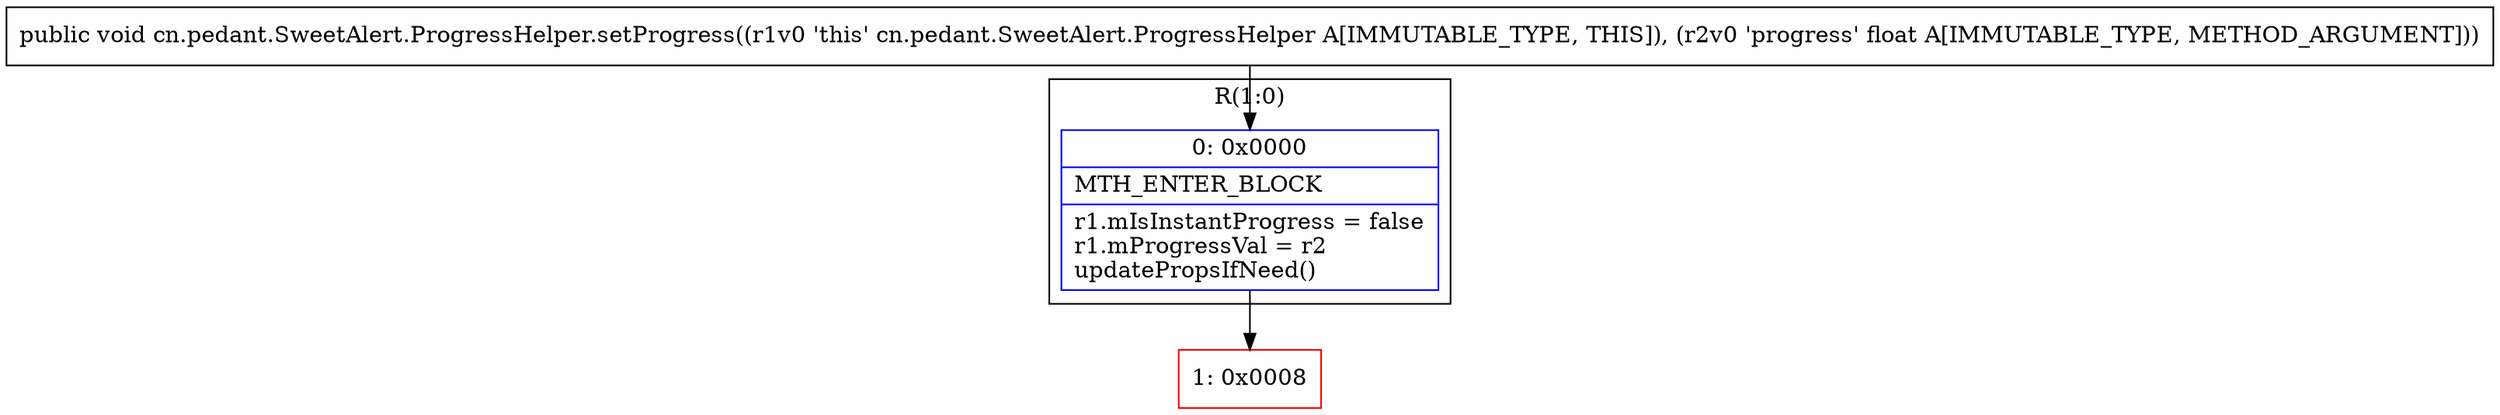 digraph "CFG forcn.pedant.SweetAlert.ProgressHelper.setProgress(F)V" {
subgraph cluster_Region_1371720483 {
label = "R(1:0)";
node [shape=record,color=blue];
Node_0 [shape=record,label="{0\:\ 0x0000|MTH_ENTER_BLOCK\l|r1.mIsInstantProgress = false\lr1.mProgressVal = r2\lupdatePropsIfNeed()\l}"];
}
Node_1 [shape=record,color=red,label="{1\:\ 0x0008}"];
MethodNode[shape=record,label="{public void cn.pedant.SweetAlert.ProgressHelper.setProgress((r1v0 'this' cn.pedant.SweetAlert.ProgressHelper A[IMMUTABLE_TYPE, THIS]), (r2v0 'progress' float A[IMMUTABLE_TYPE, METHOD_ARGUMENT])) }"];
MethodNode -> Node_0;
Node_0 -> Node_1;
}

